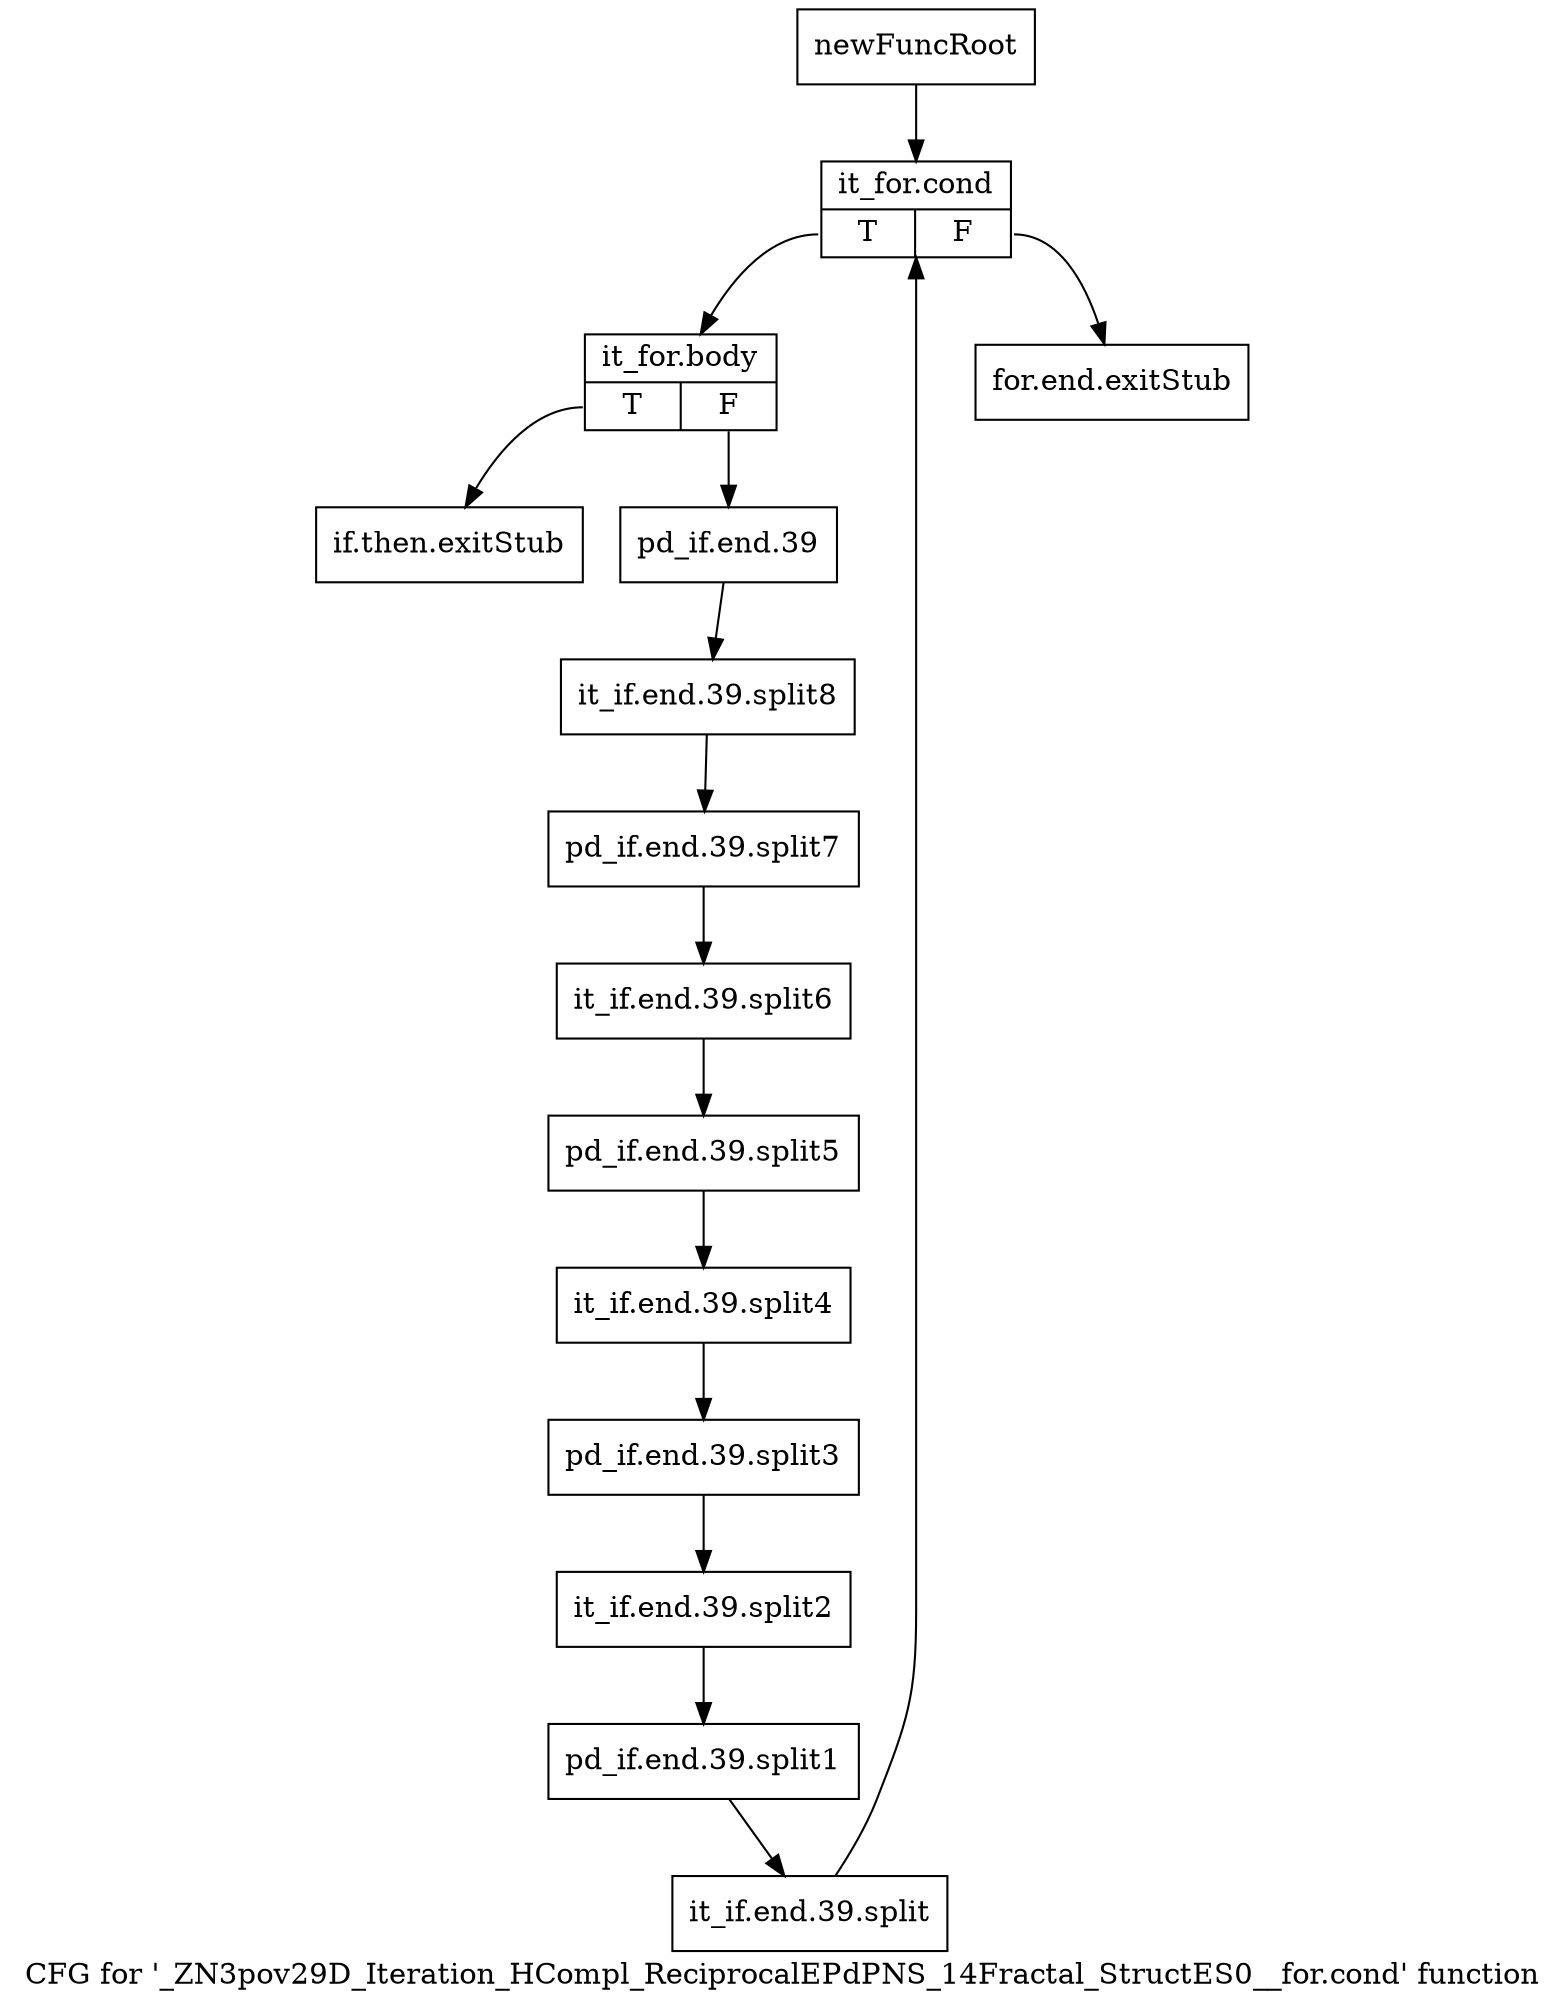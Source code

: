 digraph "CFG for '_ZN3pov29D_Iteration_HCompl_ReciprocalEPdPNS_14Fractal_StructES0__for.cond' function" {
	label="CFG for '_ZN3pov29D_Iteration_HCompl_ReciprocalEPdPNS_14Fractal_StructES0__for.cond' function";

	Node0x1cc37d0 [shape=record,label="{newFuncRoot}"];
	Node0x1cc37d0 -> Node0x1cc40e0;
	Node0x1cc3820 [shape=record,label="{for.end.exitStub}"];
	Node0x1cc4090 [shape=record,label="{if.then.exitStub}"];
	Node0x1cc40e0 [shape=record,label="{it_for.cond|{<s0>T|<s1>F}}"];
	Node0x1cc40e0:s0 -> Node0x1cc4130;
	Node0x1cc40e0:s1 -> Node0x1cc3820;
	Node0x1cc4130 [shape=record,label="{it_for.body|{<s0>T|<s1>F}}"];
	Node0x1cc4130:s0 -> Node0x1cc4090;
	Node0x1cc4130:s1 -> Node0x1cc4180;
	Node0x1cc4180 [shape=record,label="{pd_if.end.39}"];
	Node0x1cc4180 -> Node0x3648890;
	Node0x3648890 [shape=record,label="{it_if.end.39.split8}"];
	Node0x3648890 -> Node0x36fbe30;
	Node0x36fbe30 [shape=record,label="{pd_if.end.39.split7}"];
	Node0x36fbe30 -> Node0x36fdbf0;
	Node0x36fdbf0 [shape=record,label="{it_if.end.39.split6}"];
	Node0x36fdbf0 -> Node0x36487b0;
	Node0x36487b0 [shape=record,label="{pd_if.end.39.split5}"];
	Node0x36487b0 -> Node0x3648760;
	Node0x3648760 [shape=record,label="{it_if.end.39.split4}"];
	Node0x3648760 -> Node0x375ca90;
	Node0x375ca90 [shape=record,label="{pd_if.end.39.split3}"];
	Node0x375ca90 -> Node0x3648800;
	Node0x3648800 [shape=record,label="{it_if.end.39.split2}"];
	Node0x3648800 -> Node0x36fdc40;
	Node0x36fdc40 [shape=record,label="{pd_if.end.39.split1}"];
	Node0x36fdc40 -> Node0x36ecac0;
	Node0x36ecac0 [shape=record,label="{it_if.end.39.split}"];
	Node0x36ecac0 -> Node0x1cc40e0;
}
